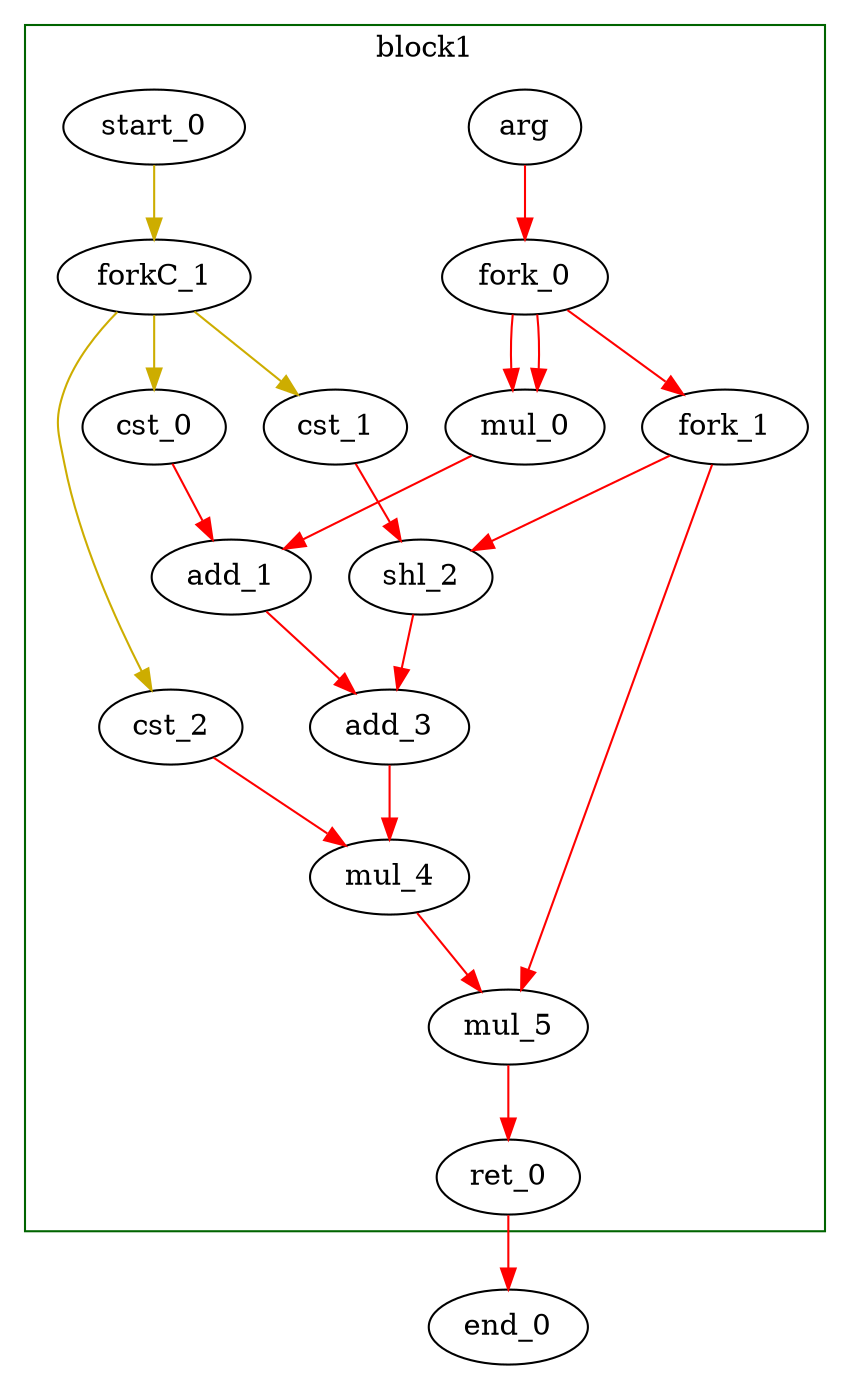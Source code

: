 Digraph G {
	splines=spline;
//DHLS version: 0.1.1" [shape = "none" pos = "20,20!"]

	subgraph cluster_0 {
	color = "darkgreen";
		label = "block1";
		"arg" [type = "Entry", bbID= 1, in = "in1:32", out = "out1:32", tagged=false, taggers_num=0, tagger_id=-1];
		"mul_0" [type = "Operator", bbID= 1, op = "mul_op", in = "in1:32 in2:32 ", out = "out1:32 ", delay=0.000, latency=4, II=1, tagged=false, taggers_num=0, tagger_id=-1];
		"cst_0" [type = "Constant", bbID= 1, in = "in1:32", out = "out1:32", value = "0x00000002", tagged=false, taggers_num=0, tagger_id=-1];
		"add_1" [type = "Operator", bbID= 1, op = "add_op", in = "in1:32 in2:32 ", out = "out1:32 ", delay=1.693, latency=0, II=1, tagged=false, taggers_num=0, tagger_id=-1];
		"cst_1" [type = "Constant", bbID= 1, in = "in1:32", out = "out1:32", value = "0x00000002", tagged=false, taggers_num=0, tagger_id=-1];
		"shl_2" [type = "Operator", bbID= 1, op = "shl_op", in = "in1:32 in2:32 ", out = "out1:32 ", delay=0.000, latency=0, II=1, tagged=false, taggers_num=0, tagger_id=-1];
		"add_3" [type = "Operator", bbID= 1, op = "add_op", in = "in1:32 in2:32 ", out = "out1:32 ", delay=1.693, latency=0, II=1, tagged=false, taggers_num=0, tagger_id=-1];
		"cst_2" [type = "Constant", bbID= 1, in = "in1:32", out = "out1:32", value = "0x0000000A", tagged=false, taggers_num=0, tagger_id=-1];
		"mul_4" [type = "Operator", bbID= 1, op = "mul_op", in = "in1:32 in2:32 ", out = "out1:32 ", delay=0.000, latency=4, II=1, tagged=false, taggers_num=0, tagger_id=-1];
		"mul_5" [type = "Operator", bbID= 1, op = "mul_op", in = "in1:32 in2:32 ", out = "out1:32 ", delay=0.000, latency=4, II=1, tagged=false, taggers_num=0, tagger_id=-1];
		"ret_0" [type = "Operator", bbID= 1, op = "ret_op", in = "in1:32 ", out = "out1:32 ", delay=0.000, latency=0, II=1, tagged=false, taggers_num=0, tagger_id=-1];
		"start_0" [type = "Entry", control= "true", bbID= 1, in = "in1:0", out = "out1:0", tagged=false, taggers_num=0, tagger_id=-1];
		"fork_0" [type = "Fork", bbID= 1, in = "in1:32", out = "out1:32 out2:32 out3:32 ", tagged=false, taggers_num=0, tagger_id=-1];
        "fork_1" [type = "Fork", bbID= 1, in = "in1:32", out = "out1:32 out2:32 ", tagged=false, taggers_num=0, tagger_id=-1];
        "forkC_1" [type = "Fork", bbID= 1, in = "in1:0", out = "out1:0 out2:0 out3:0 ", tagged=false, taggers_num=0, tagger_id=-1];

	}
	"end_0" [type = "Exit", bbID= 0, in = " in1:32 ", out = "out1:32" ];

	"arg" -> "fork_0" [color = "red", from = "out2", to = "in1"];
	"mul_0" -> "add_1" [color = "red", from = "out2", to = "in1"];
	"cst_0" -> "add_1" [color = "red", from = "out2", to = "in2"];
	"add_1" -> "add_3" [color = "red", from = "out2", to = "in1"];
	"cst_1" -> "shl_2" [color = "red", from = "out2", to = "in2"];
	"shl_2" -> "add_3" [color = "red", from = "out2", to = "in2"];
	"add_3" -> "mul_4" [color = "red", from = "out2", to = "in1"];
	"cst_2" -> "mul_4" [color = "red", from = "out2", to = "in2"];
	"mul_4" -> "mul_5" [color = "red", from = "out2", to = "in1"];
	"mul_5" -> "ret_0" [color = "red", from = "out2", to = "in1"];
	"ret_0" -> "end_0" [color = "red", from = "out2", to = "in1"];
	"start_0" -> "forkC_1" [color = "gold3", from = "out2", to = "in1"];
	"fork_0" -> "mul_0" [color = "red", from = "out2", to = "in1"];
	"fork_0" -> "mul_0" [color = "red", from = "out3", to = "in2"];
    "fork_0" -> "fork_1" [color = "red", from = "out4", to = "in1"];
	"fork_1" -> "shl_2" [color = "red", from = "out2", to = "in1"];
	"fork_1" -> "mul_5" [color = "red", from = "out3", to = "in2"];
	"forkC_1" -> "cst_0" [color = "gold3", from = "out2", to = "in1"];
	"forkC_1" -> "cst_1" [color = "gold3", from = "out3", to = "in1"];
	"forkC_1" -> "cst_2" [color = "gold3", from = "out4", to = "in1"];

}